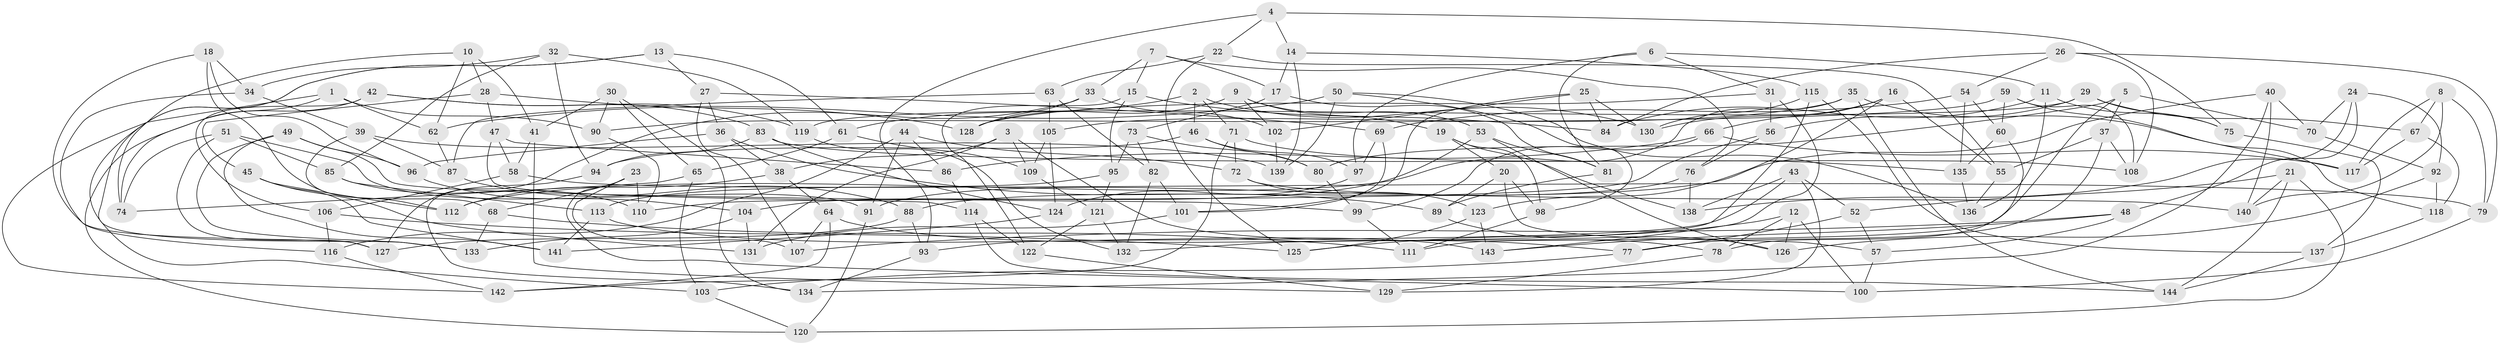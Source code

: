 // coarse degree distribution, {4: 0.7816091954022989, 7: 0.011494252873563218, 10: 0.04597701149425287, 12: 0.05747126436781609, 8: 0.022988505747126436, 11: 0.011494252873563218, 9: 0.034482758620689655, 3: 0.034482758620689655}
// Generated by graph-tools (version 1.1) at 2025/53/03/04/25 22:53:51]
// undirected, 144 vertices, 288 edges
graph export_dot {
  node [color=gray90,style=filled];
  1;
  2;
  3;
  4;
  5;
  6;
  7;
  8;
  9;
  10;
  11;
  12;
  13;
  14;
  15;
  16;
  17;
  18;
  19;
  20;
  21;
  22;
  23;
  24;
  25;
  26;
  27;
  28;
  29;
  30;
  31;
  32;
  33;
  34;
  35;
  36;
  37;
  38;
  39;
  40;
  41;
  42;
  43;
  44;
  45;
  46;
  47;
  48;
  49;
  50;
  51;
  52;
  53;
  54;
  55;
  56;
  57;
  58;
  59;
  60;
  61;
  62;
  63;
  64;
  65;
  66;
  67;
  68;
  69;
  70;
  71;
  72;
  73;
  74;
  75;
  76;
  77;
  78;
  79;
  80;
  81;
  82;
  83;
  84;
  85;
  86;
  87;
  88;
  89;
  90;
  91;
  92;
  93;
  94;
  95;
  96;
  97;
  98;
  99;
  100;
  101;
  102;
  103;
  104;
  105;
  106;
  107;
  108;
  109;
  110;
  111;
  112;
  113;
  114;
  115;
  116;
  117;
  118;
  119;
  120;
  121;
  122;
  123;
  124;
  125;
  126;
  127;
  128;
  129;
  130;
  131;
  132;
  133;
  134;
  135;
  136;
  137;
  138;
  139;
  140;
  141;
  142;
  143;
  144;
  1 -- 142;
  1 -- 90;
  1 -- 62;
  1 -- 74;
  2 -- 130;
  2 -- 61;
  2 -- 71;
  2 -- 46;
  3 -- 38;
  3 -- 109;
  3 -- 131;
  3 -- 78;
  4 -- 14;
  4 -- 75;
  4 -- 93;
  4 -- 22;
  5 -- 37;
  5 -- 111;
  5 -- 70;
  5 -- 80;
  6 -- 81;
  6 -- 31;
  6 -- 11;
  6 -- 97;
  7 -- 17;
  7 -- 76;
  7 -- 33;
  7 -- 15;
  8 -- 140;
  8 -- 117;
  8 -- 79;
  8 -- 67;
  9 -- 19;
  9 -- 53;
  9 -- 102;
  9 -- 128;
  10 -- 74;
  10 -- 62;
  10 -- 41;
  10 -- 28;
  11 -- 84;
  11 -- 75;
  11 -- 136;
  12 -- 125;
  12 -- 126;
  12 -- 100;
  12 -- 78;
  13 -- 103;
  13 -- 133;
  13 -- 61;
  13 -- 27;
  14 -- 115;
  14 -- 139;
  14 -- 17;
  15 -- 84;
  15 -- 122;
  15 -- 95;
  16 -- 55;
  16 -- 130;
  16 -- 66;
  16 -- 123;
  17 -- 81;
  17 -- 73;
  18 -- 34;
  18 -- 96;
  18 -- 112;
  18 -- 127;
  19 -- 20;
  19 -- 98;
  19 -- 138;
  20 -- 57;
  20 -- 98;
  20 -- 89;
  21 -- 120;
  21 -- 52;
  21 -- 140;
  21 -- 144;
  22 -- 55;
  22 -- 125;
  22 -- 63;
  23 -- 110;
  23 -- 107;
  23 -- 68;
  23 -- 100;
  24 -- 48;
  24 -- 92;
  24 -- 138;
  24 -- 70;
  25 -- 130;
  25 -- 84;
  25 -- 101;
  25 -- 102;
  26 -- 79;
  26 -- 54;
  26 -- 108;
  26 -- 84;
  27 -- 36;
  27 -- 107;
  27 -- 69;
  28 -- 128;
  28 -- 47;
  28 -- 45;
  29 -- 119;
  29 -- 56;
  29 -- 67;
  29 -- 75;
  30 -- 134;
  30 -- 65;
  30 -- 90;
  30 -- 41;
  31 -- 128;
  31 -- 143;
  31 -- 56;
  32 -- 34;
  32 -- 94;
  32 -- 85;
  32 -- 119;
  33 -- 127;
  33 -- 102;
  33 -- 128;
  34 -- 39;
  34 -- 116;
  35 -- 105;
  35 -- 117;
  35 -- 112;
  35 -- 144;
  36 -- 96;
  36 -- 89;
  36 -- 38;
  37 -- 55;
  37 -- 77;
  37 -- 108;
  38 -- 112;
  38 -- 64;
  39 -- 139;
  39 -- 87;
  39 -- 68;
  40 -- 134;
  40 -- 70;
  40 -- 140;
  40 -- 88;
  41 -- 58;
  41 -- 129;
  42 -- 106;
  42 -- 120;
  42 -- 119;
  42 -- 83;
  43 -- 52;
  43 -- 129;
  43 -- 93;
  43 -- 138;
  44 -- 91;
  44 -- 72;
  44 -- 116;
  44 -- 86;
  45 -- 141;
  45 -- 131;
  45 -- 112;
  46 -- 94;
  46 -- 97;
  46 -- 80;
  47 -- 58;
  47 -- 86;
  47 -- 114;
  48 -- 57;
  48 -- 107;
  48 -- 143;
  49 -- 99;
  49 -- 133;
  49 -- 96;
  49 -- 141;
  50 -- 98;
  50 -- 139;
  50 -- 136;
  50 -- 62;
  51 -- 74;
  51 -- 85;
  51 -- 91;
  51 -- 127;
  52 -- 57;
  52 -- 77;
  53 -- 126;
  53 -- 104;
  53 -- 81;
  54 -- 135;
  54 -- 69;
  54 -- 60;
  55 -- 136;
  56 -- 76;
  56 -- 110;
  57 -- 100;
  58 -- 106;
  58 -- 79;
  59 -- 90;
  59 -- 60;
  59 -- 108;
  59 -- 118;
  60 -- 135;
  60 -- 78;
  61 -- 65;
  61 -- 109;
  62 -- 87;
  63 -- 105;
  63 -- 82;
  63 -- 87;
  64 -- 77;
  64 -- 107;
  64 -- 142;
  65 -- 103;
  65 -- 74;
  66 -- 99;
  66 -- 117;
  66 -- 86;
  67 -- 118;
  67 -- 117;
  68 -- 133;
  68 -- 111;
  69 -- 97;
  69 -- 101;
  70 -- 92;
  71 -- 72;
  71 -- 135;
  71 -- 142;
  72 -- 123;
  72 -- 140;
  73 -- 80;
  73 -- 95;
  73 -- 82;
  75 -- 137;
  76 -- 91;
  76 -- 138;
  77 -- 103;
  78 -- 129;
  79 -- 100;
  80 -- 99;
  81 -- 89;
  82 -- 101;
  82 -- 132;
  83 -- 124;
  83 -- 94;
  83 -- 108;
  85 -- 110;
  85 -- 113;
  86 -- 114;
  87 -- 88;
  88 -- 127;
  88 -- 93;
  89 -- 126;
  90 -- 110;
  91 -- 120;
  92 -- 126;
  92 -- 118;
  93 -- 134;
  94 -- 134;
  95 -- 113;
  95 -- 121;
  96 -- 104;
  97 -- 124;
  98 -- 111;
  99 -- 111;
  101 -- 131;
  102 -- 139;
  103 -- 120;
  104 -- 131;
  104 -- 133;
  105 -- 109;
  105 -- 124;
  106 -- 116;
  106 -- 125;
  109 -- 121;
  113 -- 143;
  113 -- 141;
  114 -- 144;
  114 -- 122;
  115 -- 137;
  115 -- 130;
  115 -- 132;
  116 -- 142;
  118 -- 137;
  119 -- 132;
  121 -- 132;
  121 -- 122;
  122 -- 129;
  123 -- 125;
  123 -- 143;
  124 -- 141;
  135 -- 136;
  137 -- 144;
}
